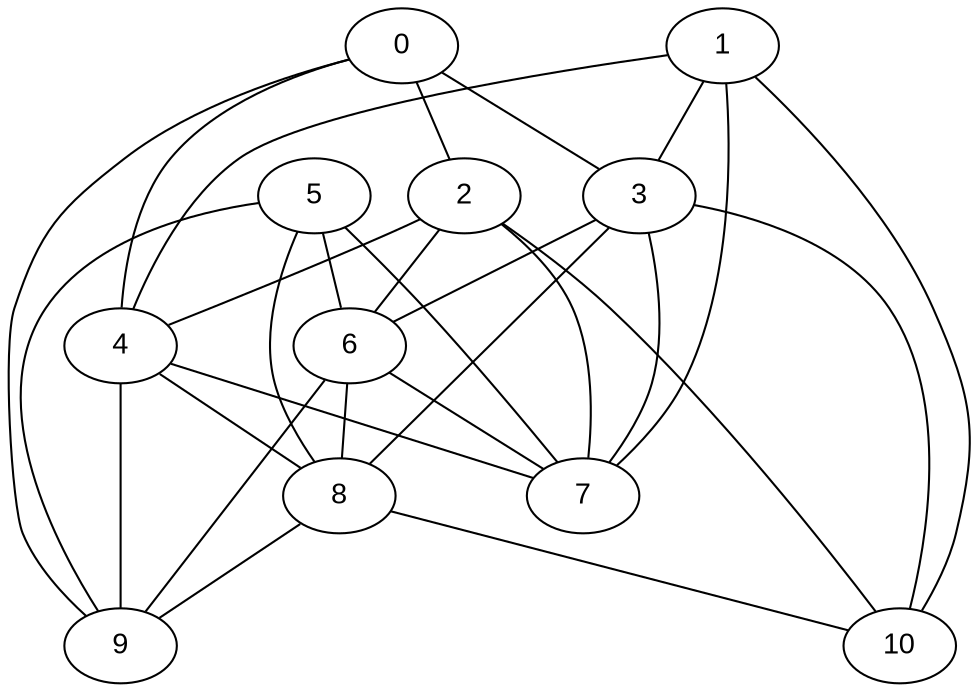 graph InitialGraph {
  node [style=filled, fillcolor=white, fontname="Arial"];
  0;
  1;
  2;
  3;
  4;
  5;
  6;
  7;
  8;
  9;
  10;
  0 -- 2;
  0 -- 3;
  0 -- 4;
  0 -- 9;
  1 -- 3;
  1 -- 4;
  1 -- 7;
  1 -- 10;
  2 -- 4;
  2 -- 6;
  2 -- 7;
  2 -- 10;
  3 -- 6;
  3 -- 7;
  3 -- 8;
  3 -- 10;
  4 -- 7;
  4 -- 8;
  4 -- 9;
  5 -- 6;
  5 -- 7;
  5 -- 8;
  5 -- 9;
  6 -- 7;
  6 -- 8;
  6 -- 9;
  8 -- 9;
  8 -- 10;
}
